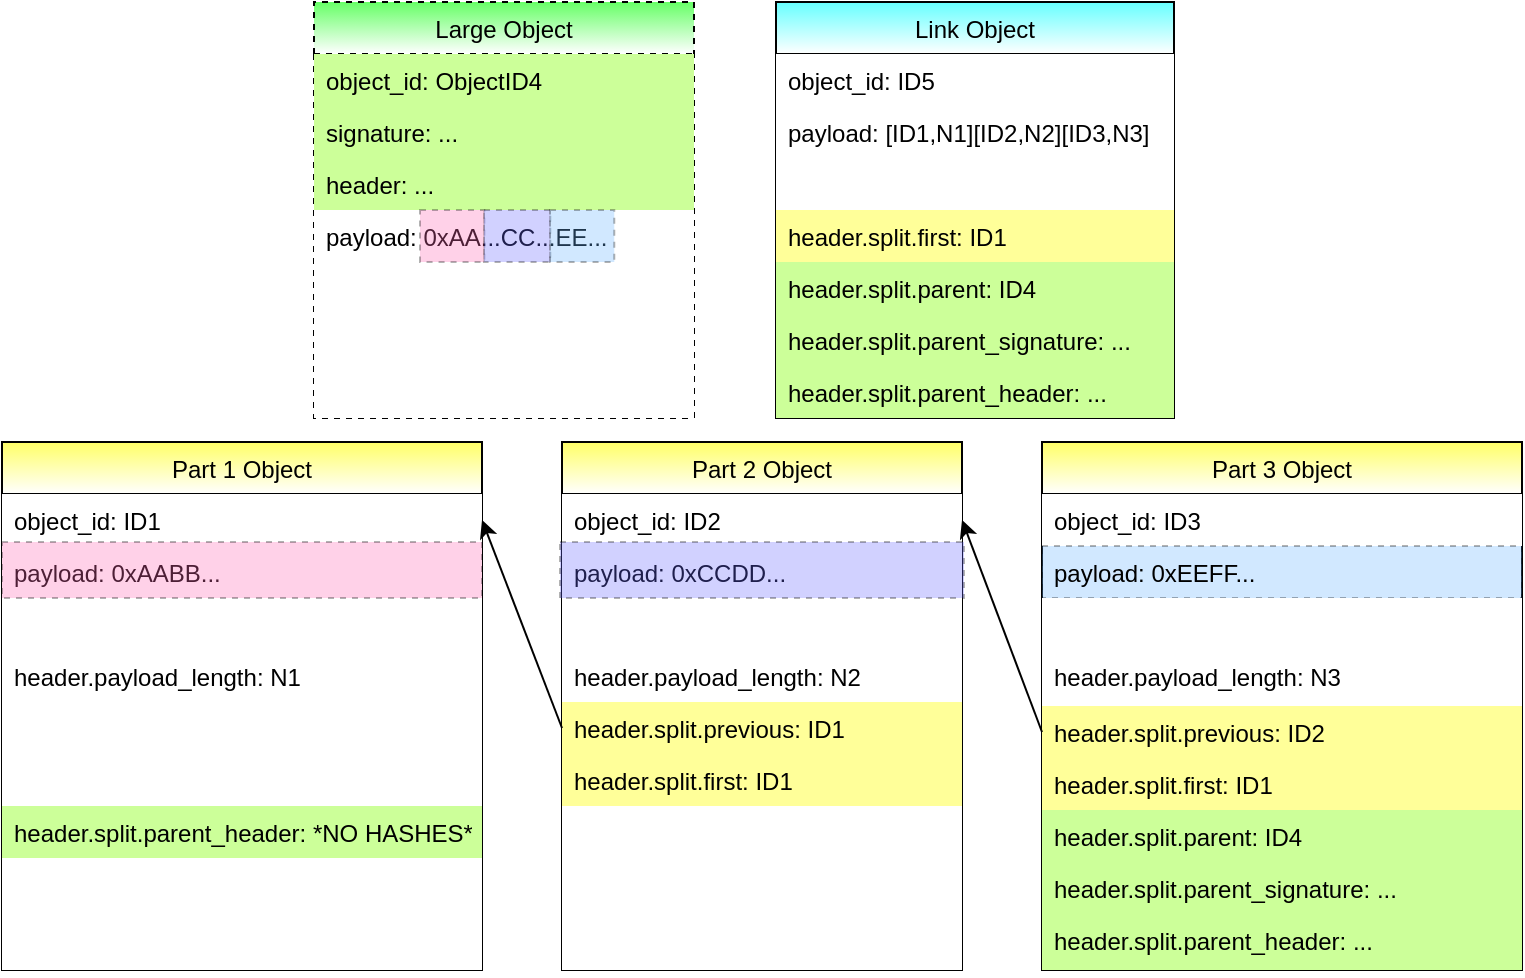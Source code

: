 <?xml version="1.0" encoding="UTF-8"?>
<mxfile version="23.0.2" type="device"><diagram id="b3hDvS4LCimOuX0njIPD" name="Page-1"><mxGraphModel dx="988" dy="586" grid="1" gridSize="10" guides="1" tooltips="1" connect="1" arrows="1" fold="1" page="1" pageScale="1" pageWidth="827" pageHeight="1169" math="0" shadow="0"><root><mxCell id="0"/><mxCell id="1" style="" parent="0"/><mxCell id="yNDg6jbD3HYAMZfpPyHw-1" value="Link Object" style="swimlane;fontStyle=0;childLayout=stackLayout;horizontal=1;startSize=26;fillColor=#66FFFF;horizontalStack=0;resizeParent=1;resizeParentMax=0;resizeLast=0;collapsible=1;marginBottom=0;gradientColor=#ffffff;swimlaneLine=1;rounded=0;shadow=0;comic=0;glass=0;" parent="1" vertex="1"><mxGeometry x="421" y="10" width="199" height="208" as="geometry"/></mxCell><mxCell id="yNDg6jbD3HYAMZfpPyHw-2" value="object_id: ID5" style="text;strokeColor=none;fillColor=#ffffff;align=left;verticalAlign=top;spacingLeft=4;spacingRight=4;overflow=hidden;rotatable=0;points=[[0,0.5],[1,0.5]];portConstraint=eastwest;" parent="yNDg6jbD3HYAMZfpPyHw-1" vertex="1"><mxGeometry y="26" width="199" height="26" as="geometry"/></mxCell><mxCell id="yNDg6jbD3HYAMZfpPyHw-6" value="payload: [ID1,N1][ID2,N2][ID3,N3]" style="text;strokeColor=none;fillColor=#ffffff;align=left;verticalAlign=top;spacingLeft=4;spacingRight=4;overflow=hidden;rotatable=0;points=[[0,0.5],[1,0.5]];portConstraint=eastwest;" parent="yNDg6jbD3HYAMZfpPyHw-1" vertex="1"><mxGeometry y="52" width="199" height="26" as="geometry"/></mxCell><mxCell id="yNDg6jbD3HYAMZfpPyHw-14" value=" " style="text;strokeColor=none;fillColor=#ffffff;align=left;verticalAlign=top;spacingLeft=4;spacingRight=4;overflow=hidden;rotatable=0;points=[[0,0.5],[1,0.5]];portConstraint=eastwest;" parent="yNDg6jbD3HYAMZfpPyHw-1" vertex="1"><mxGeometry y="78" width="199" height="26" as="geometry"/></mxCell><mxCell id="AYvoyXq8x9asDt6fsvnY-9" value="header.split.first: ID1" style="text;strokeColor=none;fillColor=#ffff99;align=left;verticalAlign=top;spacingLeft=4;spacingRight=4;overflow=hidden;rotatable=0;points=[[0,0.5],[1,0.5]];portConstraint=eastwest;fontColor=#000000;" vertex="1" parent="yNDg6jbD3HYAMZfpPyHw-1"><mxGeometry y="104" width="199" height="26" as="geometry"/></mxCell><mxCell id="yNDg6jbD3HYAMZfpPyHw-10" value="header.split.parent: ID4" style="text;strokeColor=none;fillColor=#CCFF99;align=left;verticalAlign=top;spacingLeft=4;spacingRight=4;overflow=hidden;rotatable=0;points=[[0,0.5],[1,0.5]];portConstraint=eastwest;" parent="yNDg6jbD3HYAMZfpPyHw-1" vertex="1"><mxGeometry y="130" width="199" height="26" as="geometry"/></mxCell><mxCell id="yNDg6jbD3HYAMZfpPyHw-11" value="header.split.parent_signature: ..." style="text;strokeColor=none;fillColor=#CCFF99;align=left;verticalAlign=top;spacingLeft=4;spacingRight=4;overflow=hidden;rotatable=0;points=[[0,0.5],[1,0.5]];portConstraint=eastwest;" parent="yNDg6jbD3HYAMZfpPyHw-1" vertex="1"><mxGeometry y="156" width="199" height="26" as="geometry"/></mxCell><mxCell id="yNDg6jbD3HYAMZfpPyHw-12" value="header.split.parent_header: ..." style="text;strokeColor=none;fillColor=#CCFF99;align=left;verticalAlign=top;spacingLeft=4;spacingRight=4;overflow=hidden;rotatable=0;points=[[0,0.5],[1,0.5]];portConstraint=eastwest;" parent="yNDg6jbD3HYAMZfpPyHw-1" vertex="1"><mxGeometry y="182" width="199" height="26" as="geometry"/></mxCell><mxCell id="yNDg6jbD3HYAMZfpPyHw-34" value="Part 1 Object" style="swimlane;fontStyle=0;childLayout=stackLayout;horizontal=1;startSize=26;fillColor=#FFFF66;horizontalStack=0;resizeParent=1;resizeParentMax=0;resizeLast=0;collapsible=1;marginBottom=0;gradientColor=#ffffff;swimlaneLine=1;rounded=0;shadow=0;comic=0;glass=0;" parent="1" vertex="1"><mxGeometry x="34" y="230" width="240" height="264" as="geometry"/></mxCell><mxCell id="yNDg6jbD3HYAMZfpPyHw-35" value="object_id: ID1" style="text;strokeColor=none;fillColor=#ffffff;align=left;verticalAlign=top;spacingLeft=4;spacingRight=4;overflow=hidden;rotatable=0;points=[[0,0.5],[1,0.5]];portConstraint=eastwest;" parent="yNDg6jbD3HYAMZfpPyHw-34" vertex="1"><mxGeometry y="26" width="240" height="26" as="geometry"/></mxCell><mxCell id="yNDg6jbD3HYAMZfpPyHw-36" value="payload: 0xAABB..." style="text;strokeColor=none;fillColor=#FFFFFF;align=left;verticalAlign=top;spacingLeft=4;spacingRight=4;overflow=hidden;rotatable=0;points=[[0,0.5],[1,0.5]];portConstraint=eastwest;" parent="yNDg6jbD3HYAMZfpPyHw-34" vertex="1"><mxGeometry y="52" width="240" height="26" as="geometry"/></mxCell><mxCell id="yNDg6jbD3HYAMZfpPyHw-37" value=" " style="text;strokeColor=none;fillColor=#ffffff;align=left;verticalAlign=top;spacingLeft=4;spacingRight=4;overflow=hidden;rotatable=0;points=[[0,0.5],[1,0.5]];portConstraint=eastwest;" parent="yNDg6jbD3HYAMZfpPyHw-34" vertex="1"><mxGeometry y="78" width="240" height="26" as="geometry"/></mxCell><mxCell id="yNDg6jbD3HYAMZfpPyHw-38" value="header.payload_length: N1" style="text;align=left;verticalAlign=top;spacingLeft=4;spacingRight=4;overflow=hidden;rotatable=0;points=[[0,0.5],[1,0.5]];portConstraint=eastwest;fillColor=default;" parent="yNDg6jbD3HYAMZfpPyHw-34" vertex="1"><mxGeometry y="104" width="240" height="26" as="geometry"/></mxCell><mxCell id="AYvoyXq8x9asDt6fsvnY-3" style="text;align=left;verticalAlign=top;spacingLeft=4;spacingRight=4;overflow=hidden;rotatable=0;points=[[0,0.5],[1,0.5]];portConstraint=eastwest;fillColor=default;" vertex="1" parent="yNDg6jbD3HYAMZfpPyHw-34"><mxGeometry y="130" width="240" height="26" as="geometry"/></mxCell><mxCell id="AYvoyXq8x9asDt6fsvnY-6" style="text;align=left;verticalAlign=top;spacingLeft=4;spacingRight=4;overflow=hidden;rotatable=0;points=[[0,0.5],[1,0.5]];portConstraint=eastwest;fillColor=default;" vertex="1" parent="yNDg6jbD3HYAMZfpPyHw-34"><mxGeometry y="156" width="240" height="26" as="geometry"/></mxCell><mxCell id="AYvoyXq8x9asDt6fsvnY-4" value="header.split.parent_header: *NO HASHES*" style="text;strokeColor=none;fillColor=#CCFF99;align=left;verticalAlign=top;spacingLeft=4;spacingRight=4;overflow=hidden;rotatable=0;points=[[0,0.5],[1,0.5]];portConstraint=eastwest;" vertex="1" parent="yNDg6jbD3HYAMZfpPyHw-34"><mxGeometry y="182" width="240" height="26" as="geometry"/></mxCell><mxCell id="yNDg6jbD3HYAMZfpPyHw-42" value=" " style="text;strokeColor=none;fillColor=#ffffff;align=left;verticalAlign=top;spacingLeft=4;spacingRight=4;overflow=hidden;rotatable=0;points=[[0,0.5],[1,0.5]];portConstraint=eastwest;rotation=0;imageHeight=24;" parent="yNDg6jbD3HYAMZfpPyHw-34" vertex="1"><mxGeometry y="208" width="240" height="56" as="geometry"/></mxCell><mxCell id="yNDg6jbD3HYAMZfpPyHw-46" value="Part 2 Object" style="swimlane;fontStyle=0;childLayout=stackLayout;horizontal=1;startSize=26;fillColor=#FFFF66;horizontalStack=0;resizeParent=1;resizeParentMax=0;resizeLast=0;collapsible=1;marginBottom=0;gradientColor=#ffffff;swimlaneLine=1;rounded=0;shadow=0;comic=0;glass=0;" parent="1" vertex="1"><mxGeometry x="314" y="230" width="200" height="264" as="geometry"/></mxCell><mxCell id="yNDg6jbD3HYAMZfpPyHw-47" value="object_id: ID2" style="text;strokeColor=none;fillColor=#ffffff;align=left;verticalAlign=top;spacingLeft=4;spacingRight=4;overflow=hidden;rotatable=0;points=[[0,0.5],[1,0.5]];portConstraint=eastwest;" parent="yNDg6jbD3HYAMZfpPyHw-46" vertex="1"><mxGeometry y="26" width="200" height="26" as="geometry"/></mxCell><mxCell id="yNDg6jbD3HYAMZfpPyHw-48" value="payload: 0xCCDD..." style="text;strokeColor=none;fillColor=#ffffff;align=left;verticalAlign=top;spacingLeft=4;spacingRight=4;overflow=hidden;rotatable=0;points=[[0,0.5],[1,0.5]];portConstraint=eastwest;" parent="yNDg6jbD3HYAMZfpPyHw-46" vertex="1"><mxGeometry y="52" width="200" height="26" as="geometry"/></mxCell><mxCell id="yNDg6jbD3HYAMZfpPyHw-49" value=" " style="text;strokeColor=none;fillColor=#ffffff;align=left;verticalAlign=top;spacingLeft=4;spacingRight=4;overflow=hidden;rotatable=0;points=[[0,0.5],[1,0.5]];portConstraint=eastwest;" parent="yNDg6jbD3HYAMZfpPyHw-46" vertex="1"><mxGeometry y="78" width="200" height="26" as="geometry"/></mxCell><mxCell id="COiKV7l0C250nMwCkrB6-6" value="header.payload_length: N2" style="text;strokeColor=none;fillColor=#ffffff;align=left;verticalAlign=top;spacingLeft=4;spacingRight=4;overflow=hidden;rotatable=0;points=[[0,0.5],[1,0.5]];portConstraint=eastwest;" parent="yNDg6jbD3HYAMZfpPyHw-46" vertex="1"><mxGeometry y="104" width="200" height="26" as="geometry"/></mxCell><mxCell id="yNDg6jbD3HYAMZfpPyHw-60" value="header.split.previous: ID1" style="text;strokeColor=none;fillColor=#ffff99;align=left;verticalAlign=top;spacingLeft=4;spacingRight=4;overflow=hidden;rotatable=0;points=[[0,0.5],[1,0.5]];portConstraint=eastwest;fontColor=#000000;" parent="yNDg6jbD3HYAMZfpPyHw-46" vertex="1"><mxGeometry y="130" width="200" height="26" as="geometry"/></mxCell><mxCell id="AYvoyXq8x9asDt6fsvnY-5" value="header.split.first: ID1" style="text;strokeColor=none;fillColor=#ffff99;align=left;verticalAlign=top;spacingLeft=4;spacingRight=4;overflow=hidden;rotatable=0;points=[[0,0.5],[1,0.5]];portConstraint=eastwest;fontColor=#000000;" vertex="1" parent="yNDg6jbD3HYAMZfpPyHw-46"><mxGeometry y="156" width="200" height="26" as="geometry"/></mxCell><mxCell id="yNDg6jbD3HYAMZfpPyHw-51" value=" " style="text;strokeColor=none;fillColor=#ffffff;align=left;verticalAlign=top;spacingLeft=4;spacingRight=4;overflow=hidden;rotatable=0;points=[[0,0.5],[1,0.5]];portConstraint=eastwest;rotation=0;imageHeight=0;" parent="yNDg6jbD3HYAMZfpPyHw-46" vertex="1"><mxGeometry y="182" width="200" height="82" as="geometry"/></mxCell><mxCell id="yNDg6jbD3HYAMZfpPyHw-61" value="Part 3 Object" style="swimlane;fontStyle=0;childLayout=stackLayout;horizontal=1;startSize=26;fillColor=#FFFF66;horizontalStack=0;resizeParent=1;resizeParentMax=0;resizeLast=0;collapsible=1;marginBottom=0;gradientColor=#ffffff;swimlaneLine=1;rounded=0;shadow=0;comic=0;glass=0;" parent="1" vertex="1"><mxGeometry x="554" y="230" width="240" height="264" as="geometry"/></mxCell><mxCell id="yNDg6jbD3HYAMZfpPyHw-62" value="object_id: ID3" style="text;strokeColor=none;fillColor=#ffffff;align=left;verticalAlign=top;spacingLeft=4;spacingRight=4;overflow=hidden;rotatable=0;points=[[0,0.5],[1,0.5]];portConstraint=eastwest;" parent="yNDg6jbD3HYAMZfpPyHw-61" vertex="1"><mxGeometry y="26" width="240" height="26" as="geometry"/></mxCell><mxCell id="yNDg6jbD3HYAMZfpPyHw-63" value="payload: 0xEEFF..." style="text;strokeColor=#000000;fillColor=#66B2FF;align=left;verticalAlign=top;spacingLeft=4;spacingRight=4;overflow=hidden;rotatable=0;points=[[0,0.5],[1,0.5]];portConstraint=eastwest;dashed=1;opacity=30;" parent="yNDg6jbD3HYAMZfpPyHw-61" vertex="1"><mxGeometry y="52" width="240" height="26" as="geometry"/></mxCell><mxCell id="COiKV7l0C250nMwCkrB6-4" value=" " style="text;strokeColor=none;fillColor=#ffffff;align=left;verticalAlign=top;spacingLeft=4;spacingRight=4;overflow=hidden;rotatable=0;points=[[0,0.5],[1,0.5]];portConstraint=eastwest;" parent="yNDg6jbD3HYAMZfpPyHw-61" vertex="1"><mxGeometry y="78" width="240" height="26" as="geometry"/></mxCell><mxCell id="COiKV7l0C250nMwCkrB6-7" value="header.payload_length: N3" style="text;strokeColor=none;fillColor=#ffffff;align=left;verticalAlign=top;spacingLeft=4;spacingRight=4;overflow=hidden;rotatable=0;points=[[0,0.5],[1,0.5]];portConstraint=eastwest;" parent="yNDg6jbD3HYAMZfpPyHw-61" vertex="1"><mxGeometry y="104" width="240" height="28" as="geometry"/></mxCell><mxCell id="yNDg6jbD3HYAMZfpPyHw-66" value="header.split.previous: ID2" style="text;strokeColor=none;fillColor=#ffff99;align=left;verticalAlign=top;spacingLeft=4;spacingRight=4;overflow=hidden;rotatable=0;points=[[0,0.5],[1,0.5]];portConstraint=eastwest;" parent="yNDg6jbD3HYAMZfpPyHw-61" vertex="1"><mxGeometry y="132" width="240" height="26" as="geometry"/></mxCell><mxCell id="AYvoyXq8x9asDt6fsvnY-8" value="header.split.first: ID1" style="text;strokeColor=none;fillColor=#ffff99;align=left;verticalAlign=top;spacingLeft=4;spacingRight=4;overflow=hidden;rotatable=0;points=[[0,0.5],[1,0.5]];portConstraint=eastwest;fontColor=#000000;" vertex="1" parent="yNDg6jbD3HYAMZfpPyHw-61"><mxGeometry y="158" width="240" height="26" as="geometry"/></mxCell><mxCell id="yNDg6jbD3HYAMZfpPyHw-69" value="header.split.parent: ID4" style="text;strokeColor=none;fillColor=#CCFF99;align=left;verticalAlign=top;spacingLeft=4;spacingRight=4;overflow=hidden;rotatable=0;points=[[0,0.5],[1,0.5]];portConstraint=eastwest;" parent="yNDg6jbD3HYAMZfpPyHw-61" vertex="1"><mxGeometry y="184" width="240" height="26" as="geometry"/></mxCell><mxCell id="yNDg6jbD3HYAMZfpPyHw-70" value="header.split.parent_signature: ..." style="text;strokeColor=none;fillColor=#CCFF99;align=left;verticalAlign=top;spacingLeft=4;spacingRight=4;overflow=hidden;rotatable=0;points=[[0,0.5],[1,0.5]];portConstraint=eastwest;" parent="yNDg6jbD3HYAMZfpPyHw-61" vertex="1"><mxGeometry y="210" width="240" height="26" as="geometry"/></mxCell><mxCell id="yNDg6jbD3HYAMZfpPyHw-71" value="header.split.parent_header: ..." style="text;strokeColor=none;fillColor=#CCFF99;align=left;verticalAlign=top;spacingLeft=4;spacingRight=4;overflow=hidden;rotatable=0;points=[[0,0.5],[1,0.5]];portConstraint=eastwest;" parent="yNDg6jbD3HYAMZfpPyHw-61" vertex="1"><mxGeometry y="236" width="240" height="28" as="geometry"/></mxCell><mxCell id="yNDg6jbD3HYAMZfpPyHw-18" value="Large Object" style="swimlane;fontStyle=0;childLayout=stackLayout;horizontal=1;startSize=26;fillColor=#66FF66;horizontalStack=0;resizeParent=1;resizeParentMax=0;resizeLast=0;collapsible=1;marginBottom=0;gradientColor=#ffffff;swimlaneLine=1;rounded=0;shadow=0;comic=0;glass=0;dashed=1;" parent="1" vertex="1"><mxGeometry x="190" y="10" width="190" height="208" as="geometry"/></mxCell><mxCell id="yNDg6jbD3HYAMZfpPyHw-19" value="object_id: ObjectID4" style="text;strokeColor=none;fillColor=#CCFF99;align=left;verticalAlign=top;spacingLeft=4;spacingRight=4;overflow=hidden;rotatable=0;points=[[0,0.5],[1,0.5]];portConstraint=eastwest;" parent="yNDg6jbD3HYAMZfpPyHw-18" vertex="1"><mxGeometry y="26" width="190" height="26" as="geometry"/></mxCell><mxCell id="yNDg6jbD3HYAMZfpPyHw-30" value="signature: ..." style="text;strokeColor=none;fillColor=#CCFF99;align=left;verticalAlign=top;spacingLeft=4;spacingRight=4;overflow=hidden;rotatable=0;points=[[0,0.5],[1,0.5]];portConstraint=eastwest;" parent="yNDg6jbD3HYAMZfpPyHw-18" vertex="1"><mxGeometry y="52" width="190" height="26" as="geometry"/></mxCell><mxCell id="yNDg6jbD3HYAMZfpPyHw-22" value="header: ..." style="text;strokeColor=none;fillColor=#CCFF99;align=left;verticalAlign=top;spacingLeft=4;spacingRight=4;overflow=hidden;rotatable=0;points=[[0,0.5],[1,0.5]];portConstraint=eastwest;" parent="yNDg6jbD3HYAMZfpPyHw-18" vertex="1"><mxGeometry y="78" width="190" height="26" as="geometry"/></mxCell><mxCell id="yNDg6jbD3HYAMZfpPyHw-26" value="payload: 0xAA...CC...EE..." style="text;strokeColor=none;fillColor=#ffffff;align=left;verticalAlign=top;spacingLeft=4;spacingRight=4;overflow=hidden;rotatable=0;points=[[0,0.5],[1,0.5]];portConstraint=eastwest;" parent="yNDg6jbD3HYAMZfpPyHw-18" vertex="1"><mxGeometry y="104" width="190" height="26" as="geometry"/></mxCell><mxCell id="yNDg6jbD3HYAMZfpPyHw-27" value=" " style="text;strokeColor=none;fillColor=#ffffff;align=left;verticalAlign=top;spacingLeft=4;spacingRight=4;overflow=hidden;rotatable=0;points=[[0,0.5],[1,0.5]];portConstraint=eastwest;" parent="yNDg6jbD3HYAMZfpPyHw-18" vertex="1"><mxGeometry y="130" width="190" height="26" as="geometry"/></mxCell><mxCell id="yNDg6jbD3HYAMZfpPyHw-28" value=" " style="text;strokeColor=none;fillColor=#ffffff;align=left;verticalAlign=top;spacingLeft=4;spacingRight=4;overflow=hidden;rotatable=0;points=[[0,0.5],[1,0.5]];portConstraint=eastwest;" parent="yNDg6jbD3HYAMZfpPyHw-18" vertex="1"><mxGeometry y="156" width="190" height="26" as="geometry"/></mxCell><mxCell id="yNDg6jbD3HYAMZfpPyHw-29" value=" " style="text;strokeColor=none;fillColor=#ffffff;align=left;verticalAlign=top;spacingLeft=4;spacingRight=4;overflow=hidden;rotatable=0;points=[[0,0.5],[1,0.5]];portConstraint=eastwest;" parent="yNDg6jbD3HYAMZfpPyHw-18" vertex="1"><mxGeometry y="182" width="190" height="26" as="geometry"/></mxCell><mxCell id="yNDg6jbD3HYAMZfpPyHw-73" value="" style="endArrow=classic;html=1;entryX=1;entryY=0.5;entryDx=0;entryDy=0;exitX=0;exitY=0.5;exitDx=0;exitDy=0;" parent="1" source="yNDg6jbD3HYAMZfpPyHw-60" target="yNDg6jbD3HYAMZfpPyHw-35" edge="1"><mxGeometry width="50" height="50" relative="1" as="geometry"><mxPoint x="12" y="100" as="sourcePoint"/><mxPoint x="62" y="50" as="targetPoint"/></mxGeometry></mxCell><mxCell id="yNDg6jbD3HYAMZfpPyHw-74" value="" style="endArrow=classic;html=1;entryX=1;entryY=0.5;entryDx=0;entryDy=0;exitX=0;exitY=0.5;exitDx=0;exitDy=0;" parent="1" source="yNDg6jbD3HYAMZfpPyHw-66" edge="1" target="yNDg6jbD3HYAMZfpPyHw-47"><mxGeometry width="50" height="50" relative="1" as="geometry"><mxPoint x="492" y="350" as="sourcePoint"/><mxPoint x="462" y="270" as="targetPoint"/></mxGeometry></mxCell><mxCell id="yNDg6jbD3HYAMZfpPyHw-80" value="Untitled Layer" parent="0"/><mxCell id="yNDg6jbD3HYAMZfpPyHw-81" value="" style="rounded=0;whiteSpace=wrap;html=1;shadow=0;glass=0;dashed=1;comic=0;fillColor=#FF66B3;gradientColor=none;opacity=30;" parent="yNDg6jbD3HYAMZfpPyHw-80" vertex="1"><mxGeometry x="243" y="114" width="32.14" height="26" as="geometry"/></mxCell><mxCell id="yNDg6jbD3HYAMZfpPyHw-82" value="" style="rounded=0;whiteSpace=wrap;html=1;shadow=0;glass=0;dashed=1;comic=0;fillColor=#6666FF;gradientColor=none;opacity=30;" parent="yNDg6jbD3HYAMZfpPyHw-80" vertex="1"><mxGeometry x="275" y="114" width="33.14" height="26" as="geometry"/></mxCell><mxCell id="yNDg6jbD3HYAMZfpPyHw-83" value="" style="rounded=0;whiteSpace=wrap;html=1;shadow=0;glass=0;dashed=1;comic=0;fillColor=#66B2FF;gradientColor=none;opacity=30;" parent="yNDg6jbD3HYAMZfpPyHw-80" vertex="1"><mxGeometry x="308" y="114" width="32.14" height="26" as="geometry"/></mxCell><mxCell id="yNDg6jbD3HYAMZfpPyHw-84" value="" style="rounded=0;whiteSpace=wrap;html=1;shadow=0;glass=0;dashed=1;comic=0;fillColor=#FF66B3;gradientColor=none;opacity=30;" parent="yNDg6jbD3HYAMZfpPyHw-80" vertex="1"><mxGeometry x="34" y="280" width="240" height="28" as="geometry"/></mxCell><mxCell id="yNDg6jbD3HYAMZfpPyHw-85" value="" style="rounded=0;whiteSpace=wrap;html=1;shadow=0;glass=0;dashed=1;comic=0;fillColor=#6666FF;gradientColor=none;opacity=30;" parent="yNDg6jbD3HYAMZfpPyHw-80" vertex="1"><mxGeometry x="313" y="280" width="202" height="28" as="geometry"/></mxCell></root></mxGraphModel></diagram></mxfile>